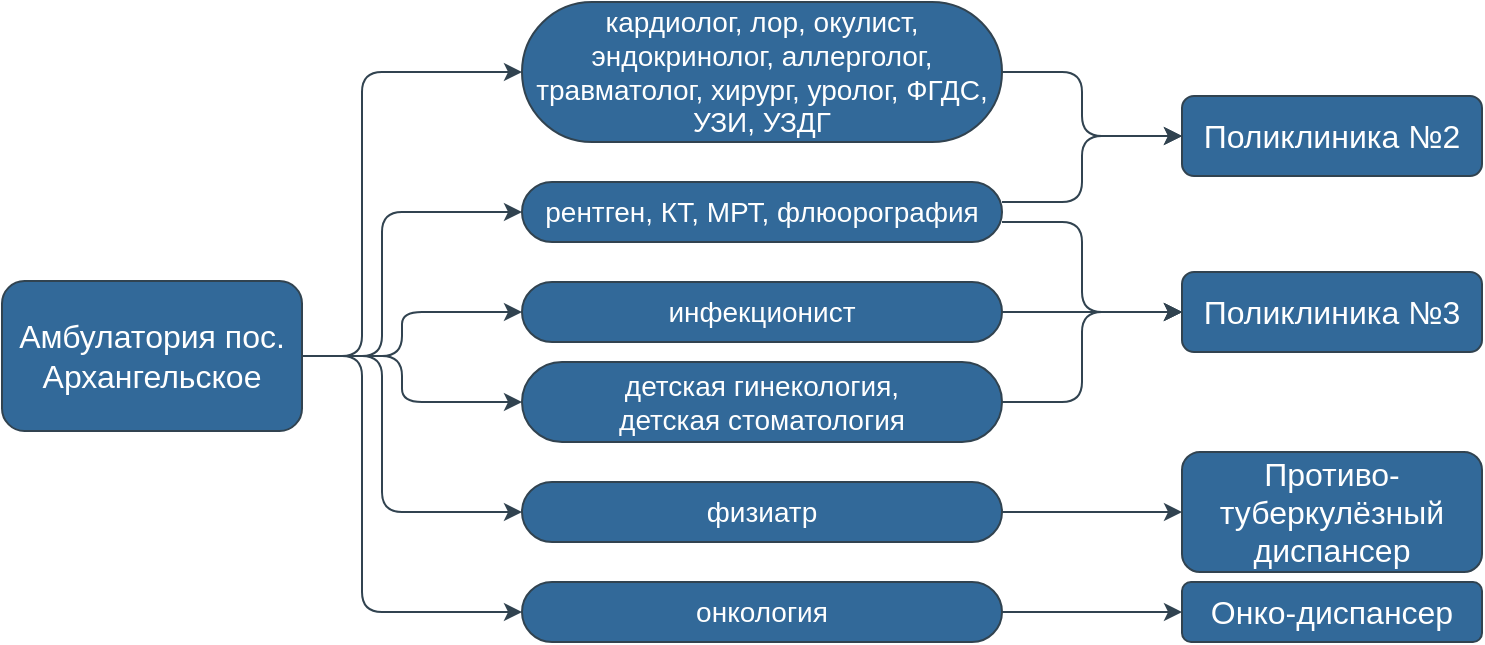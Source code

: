 <mxfile version="12.2.3" type="device" pages="1"><diagram id="2gQmSPyFjuP2wxMllOfI" name="Страница 1"><mxGraphModel dx="837" dy="520" grid="1" gridSize="10" guides="1" tooltips="1" connect="1" arrows="1" fold="1" page="1" pageScale="1" pageWidth="827" pageHeight="1169" math="0" shadow="0"><root><mxCell id="0"/><mxCell id="1" parent="0"/><mxCell id="Z6CA2jrV-qs9FKFSzxqA-1" value="&lt;font style=&quot;font-size: 14px&quot;&gt;кардиолог, лор, окулист, эндокринолог, аллерголог, травматолог, хирург, уролог, ФГДС, УЗИ, УЗДГ&lt;/font&gt;" style="rounded=1;whiteSpace=wrap;html=1;arcSize=50;shadow=0;fontColor=#FFFFFF;fillColor=#326999;strokeColor=#314350;" vertex="1" parent="1"><mxGeometry x="280" y="90" width="240" height="70" as="geometry"/></mxCell><mxCell id="Z6CA2jrV-qs9FKFSzxqA-2" value="&lt;font style=&quot;font-size: 14px&quot;&gt;рентген, КТ, МРТ, флюорография&lt;/font&gt;" style="rounded=1;whiteSpace=wrap;html=1;arcSize=50;shadow=0;fontColor=#FFFFFF;fillColor=#326999;strokeColor=#314350;" vertex="1" parent="1"><mxGeometry x="280" y="180" width="240" height="30" as="geometry"/></mxCell><mxCell id="Z6CA2jrV-qs9FKFSzxqA-3" value="&lt;font style=&quot;font-size: 14px&quot;&gt;инфекционист&lt;/font&gt;" style="rounded=1;whiteSpace=wrap;html=1;arcSize=50;shadow=0;fontColor=#FFFFFF;fillColor=#326999;strokeColor=#314350;" vertex="1" parent="1"><mxGeometry x="280" y="230" width="240" height="30" as="geometry"/></mxCell><mxCell id="Z6CA2jrV-qs9FKFSzxqA-9" value="&lt;font style=&quot;font-size: 16px&quot;&gt;Амбулатория пос. Архангельское&lt;br&gt;&lt;/font&gt;" style="rounded=1;whiteSpace=wrap;html=1;shadow=0;fontColor=#FFFFFF;fillColor=#326999;strokeColor=#314350;" vertex="1" parent="1"><mxGeometry x="20" y="229.5" width="150" height="75" as="geometry"/></mxCell><mxCell id="Z6CA2jrV-qs9FKFSzxqA-10" value="&lt;font&gt;&lt;font style=&quot;font-size: 16px&quot;&gt;Поликлиника №2&lt;/font&gt;&lt;br&gt;&lt;/font&gt;" style="rounded=1;whiteSpace=wrap;html=1;shadow=0;fontColor=#FFFFFF;fillColor=#326999;strokeColor=#314350;" vertex="1" parent="1"><mxGeometry x="610" y="137" width="150" height="40" as="geometry"/></mxCell><mxCell id="Z6CA2jrV-qs9FKFSzxqA-11" value="" style="edgeStyle=elbowEdgeStyle;elbow=horizontal;endArrow=classic;html=1;exitX=1;exitY=0.5;exitDx=0;exitDy=0;entryX=0;entryY=0.5;entryDx=0;entryDy=0;shadow=0;fontColor=#FFFFFF;strokeColor=#314350;" edge="1" parent="1" source="Z6CA2jrV-qs9FKFSzxqA-1" target="Z6CA2jrV-qs9FKFSzxqA-10"><mxGeometry width="50" height="50" relative="1" as="geometry"><mxPoint x="630" y="240" as="sourcePoint"/><mxPoint x="680" y="190" as="targetPoint"/><Array as="points"><mxPoint x="560" y="150"/><mxPoint x="560" y="80"/></Array></mxGeometry></mxCell><mxCell id="Z6CA2jrV-qs9FKFSzxqA-12" value="" style="edgeStyle=elbowEdgeStyle;elbow=horizontal;endArrow=classic;html=1;entryX=0;entryY=0.5;entryDx=0;entryDy=0;shadow=0;fontColor=#FFFFFF;strokeColor=#314350;" edge="1" parent="1" target="Z6CA2jrV-qs9FKFSzxqA-10"><mxGeometry width="50" height="50" relative="1" as="geometry"><mxPoint x="520" y="190" as="sourcePoint"/><mxPoint x="620" y="177.5" as="targetPoint"/><Array as="points"><mxPoint x="560" y="170"/><mxPoint x="560" y="120"/></Array></mxGeometry></mxCell><mxCell id="Z6CA2jrV-qs9FKFSzxqA-13" value="&lt;font&gt;&lt;font style=&quot;font-size: 16px&quot;&gt;Поликлиника №3&lt;/font&gt;&lt;br&gt;&lt;/font&gt;" style="rounded=1;whiteSpace=wrap;html=1;shadow=0;fontColor=#FFFFFF;fillColor=#326999;strokeColor=#314350;" vertex="1" parent="1"><mxGeometry x="610" y="225" width="150" height="40" as="geometry"/></mxCell><mxCell id="Z6CA2jrV-qs9FKFSzxqA-14" value="&lt;font style=&quot;font-size: 14px&quot;&gt;детская гинекология,&lt;br&gt;детская стоматология&lt;/font&gt;" style="rounded=1;whiteSpace=wrap;html=1;arcSize=50;shadow=0;fontColor=#FFFFFF;fillColor=#326999;strokeColor=#314350;" vertex="1" parent="1"><mxGeometry x="280" y="270" width="240" height="40" as="geometry"/></mxCell><mxCell id="Z6CA2jrV-qs9FKFSzxqA-16" value="&lt;font style=&quot;font-size: 14px&quot;&gt;физиатр&lt;/font&gt;" style="rounded=1;whiteSpace=wrap;html=1;arcSize=50;shadow=0;fontColor=#FFFFFF;fillColor=#326999;strokeColor=#314350;" vertex="1" parent="1"><mxGeometry x="280" y="330" width="240" height="30" as="geometry"/></mxCell><mxCell id="Z6CA2jrV-qs9FKFSzxqA-17" value="" style="edgeStyle=elbowEdgeStyle;elbow=horizontal;endArrow=classic;html=1;entryX=0;entryY=0.5;entryDx=0;entryDy=0;shadow=0;fontColor=#FFFFFF;strokeColor=#314350;" edge="1" parent="1" target="Z6CA2jrV-qs9FKFSzxqA-13"><mxGeometry width="50" height="50" relative="1" as="geometry"><mxPoint x="520" y="200" as="sourcePoint"/><mxPoint x="670" y="360" as="targetPoint"/><Array as="points"><mxPoint x="560" y="230"/><mxPoint x="560" y="170"/><mxPoint x="540" y="170"/><mxPoint x="580" y="160"/></Array></mxGeometry></mxCell><mxCell id="Z6CA2jrV-qs9FKFSzxqA-18" value="" style="edgeStyle=elbowEdgeStyle;elbow=horizontal;endArrow=classic;html=1;exitX=1;exitY=0.5;exitDx=0;exitDy=0;entryX=0;entryY=0.5;entryDx=0;entryDy=0;shadow=0;fontColor=#FFFFFF;strokeColor=#314350;" edge="1" parent="1" source="Z6CA2jrV-qs9FKFSzxqA-3" target="Z6CA2jrV-qs9FKFSzxqA-13"><mxGeometry width="50" height="50" relative="1" as="geometry"><mxPoint x="630" y="420" as="sourcePoint"/><mxPoint x="680" y="370" as="targetPoint"/><Array as="points"><mxPoint x="540" y="260"/></Array></mxGeometry></mxCell><mxCell id="Z6CA2jrV-qs9FKFSzxqA-19" value="" style="edgeStyle=elbowEdgeStyle;elbow=horizontal;endArrow=classic;html=1;exitX=1;exitY=0.5;exitDx=0;exitDy=0;entryX=0;entryY=0.5;entryDx=0;entryDy=0;shadow=0;fontColor=#FFFFFF;strokeColor=#314350;" edge="1" parent="1" source="Z6CA2jrV-qs9FKFSzxqA-14" target="Z6CA2jrV-qs9FKFSzxqA-13"><mxGeometry width="50" height="50" relative="1" as="geometry"><mxPoint x="640" y="430" as="sourcePoint"/><mxPoint x="690" y="380" as="targetPoint"/><Array as="points"><mxPoint x="560" y="290"/><mxPoint x="580" y="220"/></Array></mxGeometry></mxCell><mxCell id="Z6CA2jrV-qs9FKFSzxqA-31" value="&lt;font style=&quot;font-size: 16px&quot;&gt;&lt;font style=&quot;font-size: 16px&quot;&gt;Противо-&lt;br&gt;&lt;/font&gt;туберкулёзный&lt;br&gt;диспансер&lt;br&gt;&lt;/font&gt;" style="rounded=1;whiteSpace=wrap;html=1;shadow=0;fontColor=#FFFFFF;fillColor=#326999;strokeColor=#314350;" vertex="1" parent="1"><mxGeometry x="610" y="315" width="150" height="60" as="geometry"/></mxCell><mxCell id="Z6CA2jrV-qs9FKFSzxqA-32" value="" style="edgeStyle=elbowEdgeStyle;elbow=horizontal;endArrow=classic;html=1;entryX=0;entryY=0.5;entryDx=0;entryDy=0;exitX=1;exitY=0.5;exitDx=0;exitDy=0;shadow=0;fontColor=#FFFFFF;strokeColor=#314350;" edge="1" parent="1" source="Z6CA2jrV-qs9FKFSzxqA-16" target="Z6CA2jrV-qs9FKFSzxqA-31"><mxGeometry width="50" height="50" relative="1" as="geometry"><mxPoint x="60" y="410" as="sourcePoint"/><mxPoint x="110" y="360" as="targetPoint"/></mxGeometry></mxCell><mxCell id="Z6CA2jrV-qs9FKFSzxqA-33" value="&lt;font style=&quot;font-size: 14px&quot;&gt;онкология&lt;/font&gt;" style="rounded=1;whiteSpace=wrap;html=1;arcSize=50;shadow=0;fontColor=#FFFFFF;fillColor=#326999;strokeColor=#314350;" vertex="1" parent="1"><mxGeometry x="280" y="380" width="240" height="30" as="geometry"/></mxCell><mxCell id="Z6CA2jrV-qs9FKFSzxqA-34" value="&lt;font&gt;&lt;font style=&quot;font-size: 16px&quot;&gt;Онко-диспансер&lt;/font&gt;&lt;br&gt;&lt;/font&gt;" style="rounded=1;whiteSpace=wrap;html=1;shadow=0;fontColor=#FFFFFF;fillColor=#326999;strokeColor=#314350;" vertex="1" parent="1"><mxGeometry x="610" y="380" width="150" height="30" as="geometry"/></mxCell><mxCell id="Z6CA2jrV-qs9FKFSzxqA-35" value="" style="edgeStyle=elbowEdgeStyle;elbow=horizontal;endArrow=classic;html=1;entryX=0;entryY=0.5;entryDx=0;entryDy=0;exitX=1;exitY=0.5;exitDx=0;exitDy=0;shadow=0;fontColor=#FFFFFF;strokeColor=#314350;" edge="1" parent="1" source="Z6CA2jrV-qs9FKFSzxqA-33" target="Z6CA2jrV-qs9FKFSzxqA-34"><mxGeometry width="50" height="50" relative="1" as="geometry"><mxPoint x="150" y="540" as="sourcePoint"/><mxPoint x="200" y="490" as="targetPoint"/></mxGeometry></mxCell><mxCell id="Z6CA2jrV-qs9FKFSzxqA-36" value="" style="edgeStyle=elbowEdgeStyle;elbow=horizontal;endArrow=classic;html=1;entryX=0;entryY=0.5;entryDx=0;entryDy=0;exitX=1;exitY=0.5;exitDx=0;exitDy=0;shadow=0;fontColor=#FFFFFF;strokeColor=#314350;" edge="1" parent="1" source="Z6CA2jrV-qs9FKFSzxqA-9" target="Z6CA2jrV-qs9FKFSzxqA-33"><mxGeometry width="50" height="50" relative="1" as="geometry"><mxPoint x="145" y="445" as="sourcePoint"/><mxPoint x="195" y="395" as="targetPoint"/><Array as="points"><mxPoint x="200" y="380"/></Array></mxGeometry></mxCell><mxCell id="Z6CA2jrV-qs9FKFSzxqA-37" value="" style="edgeStyle=elbowEdgeStyle;elbow=horizontal;endArrow=classic;html=1;exitX=1;exitY=0.5;exitDx=0;exitDy=0;entryX=0;entryY=0.5;entryDx=0;entryDy=0;shadow=0;fontColor=#FFFFFF;strokeColor=#314350;" edge="1" parent="1" source="Z6CA2jrV-qs9FKFSzxqA-9" target="Z6CA2jrV-qs9FKFSzxqA-1"><mxGeometry width="50" height="50" relative="1" as="geometry"><mxPoint x="180" y="310" as="sourcePoint"/><mxPoint x="230" y="260" as="targetPoint"/><Array as="points"><mxPoint x="200" y="220"/></Array></mxGeometry></mxCell><mxCell id="Z6CA2jrV-qs9FKFSzxqA-38" value="" style="edgeStyle=elbowEdgeStyle;elbow=horizontal;endArrow=classic;html=1;exitX=1;exitY=0.5;exitDx=0;exitDy=0;entryX=0;entryY=0.5;entryDx=0;entryDy=0;shadow=0;fontColor=#FFFFFF;strokeColor=#314350;" edge="1" parent="1" source="Z6CA2jrV-qs9FKFSzxqA-9" target="Z6CA2jrV-qs9FKFSzxqA-2"><mxGeometry width="50" height="50" relative="1" as="geometry"><mxPoint x="150" y="550" as="sourcePoint"/><mxPoint x="200" y="500" as="targetPoint"/><Array as="points"><mxPoint x="210" y="250"/></Array></mxGeometry></mxCell><mxCell id="Z6CA2jrV-qs9FKFSzxqA-39" value="" style="edgeStyle=elbowEdgeStyle;elbow=horizontal;endArrow=classic;html=1;exitX=1;exitY=0.5;exitDx=0;exitDy=0;entryX=0;entryY=0.5;entryDx=0;entryDy=0;shadow=0;fontColor=#FFFFFF;strokeColor=#314350;" edge="1" parent="1" source="Z6CA2jrV-qs9FKFSzxqA-9" target="Z6CA2jrV-qs9FKFSzxqA-16"><mxGeometry width="50" height="50" relative="1" as="geometry"><mxPoint x="160" y="560" as="sourcePoint"/><mxPoint x="210" y="510" as="targetPoint"/><Array as="points"><mxPoint x="210" y="350"/></Array></mxGeometry></mxCell><mxCell id="Z6CA2jrV-qs9FKFSzxqA-40" value="" style="edgeStyle=elbowEdgeStyle;elbow=horizontal;endArrow=classic;html=1;exitX=1;exitY=0.5;exitDx=0;exitDy=0;entryX=0;entryY=0.5;entryDx=0;entryDy=0;shadow=0;fontColor=#FFFFFF;strokeColor=#314350;" edge="1" parent="1" source="Z6CA2jrV-qs9FKFSzxqA-9" target="Z6CA2jrV-qs9FKFSzxqA-3"><mxGeometry width="50" height="50" relative="1" as="geometry"><mxPoint x="170" y="570" as="sourcePoint"/><mxPoint x="220" y="520" as="targetPoint"/><Array as="points"><mxPoint x="220" y="250"/><mxPoint x="220" y="270"/></Array></mxGeometry></mxCell><mxCell id="Z6CA2jrV-qs9FKFSzxqA-42" value="" style="edgeStyle=elbowEdgeStyle;elbow=horizontal;endArrow=classic;html=1;exitX=1;exitY=0.5;exitDx=0;exitDy=0;entryX=0;entryY=0.5;entryDx=0;entryDy=0;shadow=0;fontColor=#FFFFFF;strokeColor=#314350;" edge="1" parent="1" source="Z6CA2jrV-qs9FKFSzxqA-9" target="Z6CA2jrV-qs9FKFSzxqA-14"><mxGeometry width="50" height="50" relative="1" as="geometry"><mxPoint x="190" y="590" as="sourcePoint"/><mxPoint x="240" y="540" as="targetPoint"/><Array as="points"><mxPoint x="220" y="270"/></Array></mxGeometry></mxCell></root></mxGraphModel></diagram></mxfile>